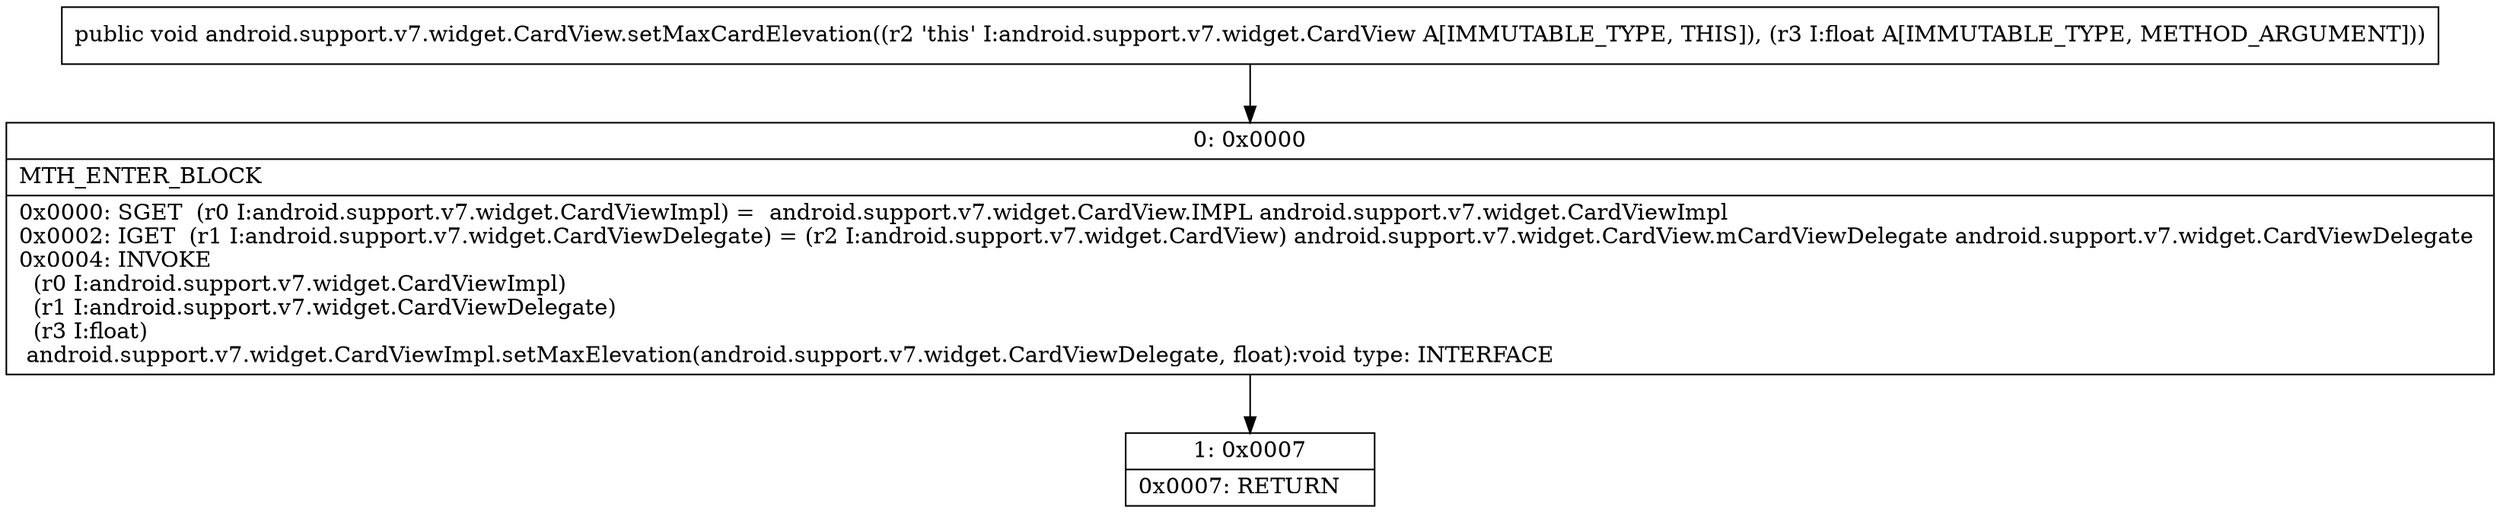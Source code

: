 digraph "CFG forandroid.support.v7.widget.CardView.setMaxCardElevation(F)V" {
Node_0 [shape=record,label="{0\:\ 0x0000|MTH_ENTER_BLOCK\l|0x0000: SGET  (r0 I:android.support.v7.widget.CardViewImpl) =  android.support.v7.widget.CardView.IMPL android.support.v7.widget.CardViewImpl \l0x0002: IGET  (r1 I:android.support.v7.widget.CardViewDelegate) = (r2 I:android.support.v7.widget.CardView) android.support.v7.widget.CardView.mCardViewDelegate android.support.v7.widget.CardViewDelegate \l0x0004: INVOKE  \l  (r0 I:android.support.v7.widget.CardViewImpl)\l  (r1 I:android.support.v7.widget.CardViewDelegate)\l  (r3 I:float)\l android.support.v7.widget.CardViewImpl.setMaxElevation(android.support.v7.widget.CardViewDelegate, float):void type: INTERFACE \l}"];
Node_1 [shape=record,label="{1\:\ 0x0007|0x0007: RETURN   \l}"];
MethodNode[shape=record,label="{public void android.support.v7.widget.CardView.setMaxCardElevation((r2 'this' I:android.support.v7.widget.CardView A[IMMUTABLE_TYPE, THIS]), (r3 I:float A[IMMUTABLE_TYPE, METHOD_ARGUMENT])) }"];
MethodNode -> Node_0;
Node_0 -> Node_1;
}

